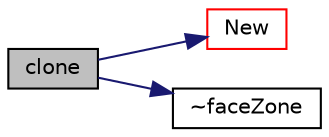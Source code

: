 digraph "clone"
{
  bgcolor="transparent";
  edge [fontname="Helvetica",fontsize="10",labelfontname="Helvetica",labelfontsize="10"];
  node [fontname="Helvetica",fontsize="10",shape=record];
  rankdir="LR";
  Node1 [label="clone",height=0.2,width=0.4,color="black", fillcolor="grey75", style="filled", fontcolor="black"];
  Node1 -> Node2 [color="midnightblue",fontsize="10",style="solid",fontname="Helvetica"];
  Node2 [label="New",height=0.2,width=0.4,color="red",URL="$a00753.html#ad9a0ff6c03bf16380b97eaf16d6e0040",tooltip="Return a pointer to a new face zone. "];
  Node1 -> Node3 [color="midnightblue",fontsize="10",style="solid",fontname="Helvetica"];
  Node3 [label="~faceZone",height=0.2,width=0.4,color="black",URL="$a00753.html#ab1613c38fa3f0b2afbcadc4b00ccb95e",tooltip="Destructor. "];
}
